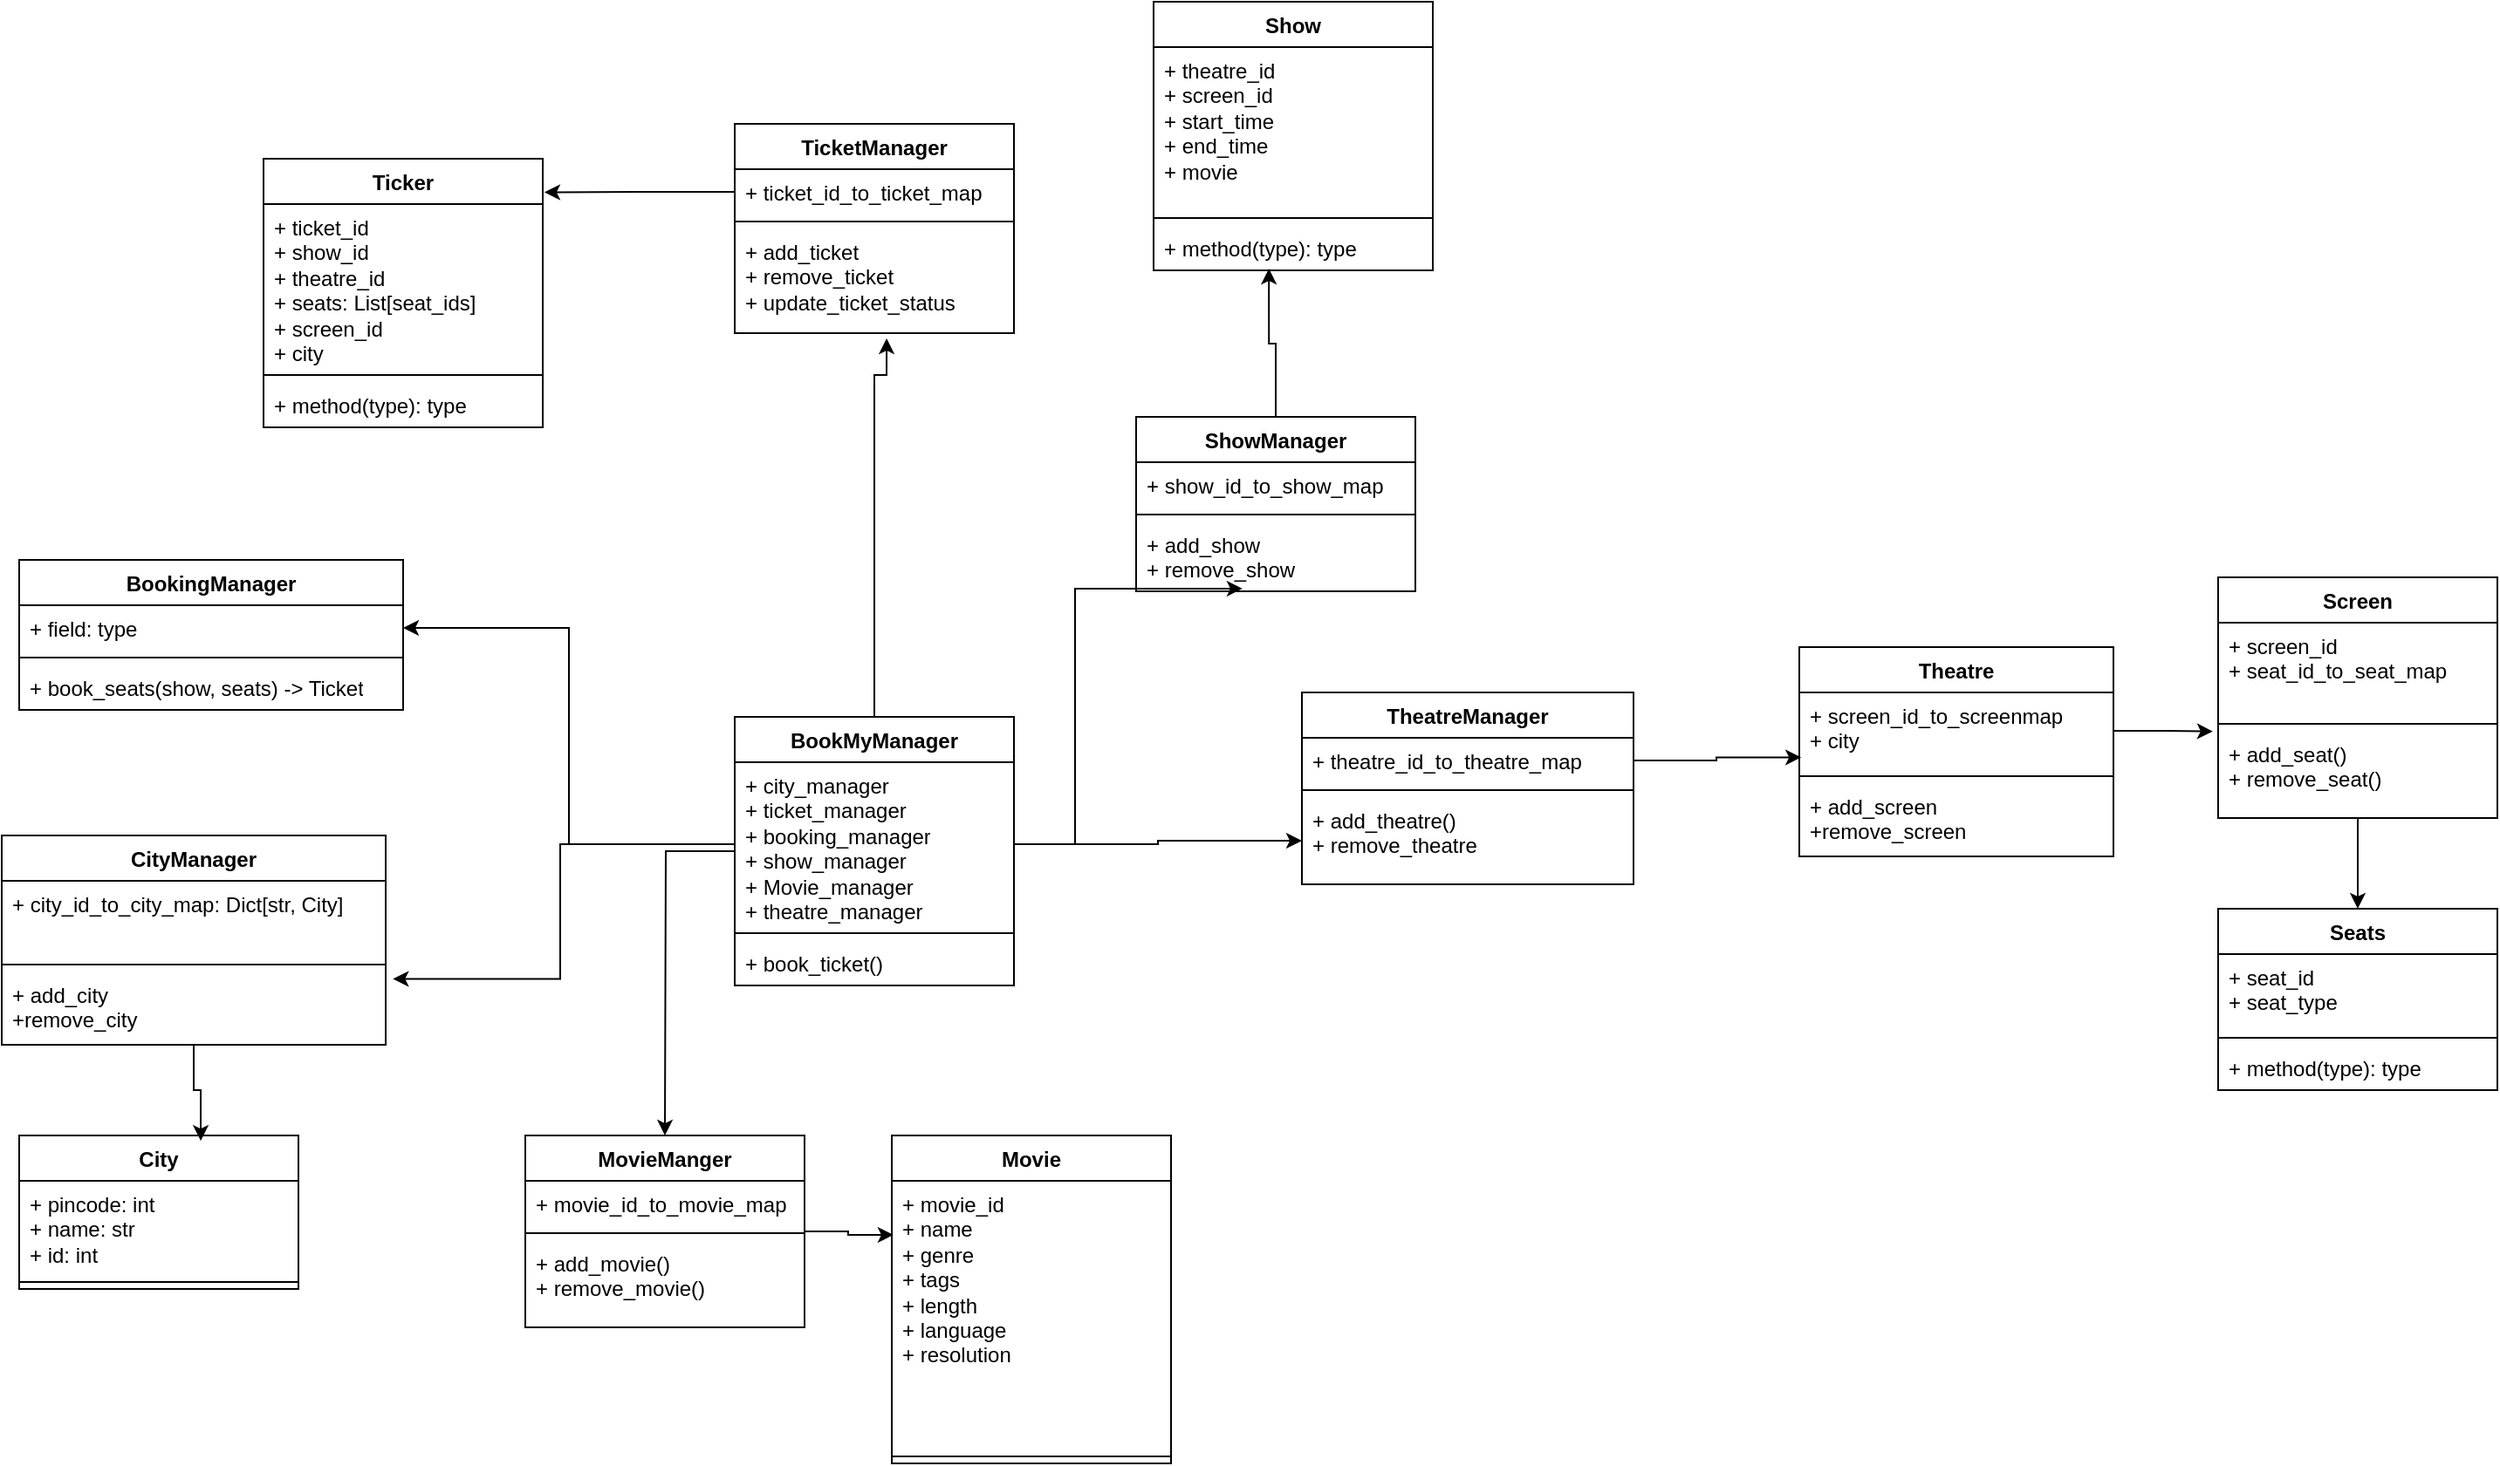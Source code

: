 <mxfile version="26.0.6">
  <diagram name="Page-1" id="taUIUAZM9T905PctPo04">
    <mxGraphModel dx="2033" dy="2209" grid="1" gridSize="10" guides="1" tooltips="1" connect="1" arrows="1" fold="1" page="1" pageScale="1" pageWidth="850" pageHeight="1100" math="0" shadow="0">
      <root>
        <mxCell id="0" />
        <mxCell id="1" parent="0" />
        <mxCell id="0FDRRa2D_WhrvJ5urZ2m-126" style="edgeStyle=orthogonalEdgeStyle;rounded=0;orthogonalLoop=1;jettySize=auto;html=1;" parent="1" source="0FDRRa2D_WhrvJ5urZ2m-48" edge="1">
          <mxGeometry relative="1" as="geometry">
            <mxPoint x="560" y="550" as="targetPoint" />
          </mxGeometry>
        </mxCell>
        <mxCell id="0FDRRa2D_WhrvJ5urZ2m-48" value="BookMyManager" style="swimlane;fontStyle=1;align=center;verticalAlign=top;childLayout=stackLayout;horizontal=1;startSize=26;horizontalStack=0;resizeParent=1;resizeParentMax=0;resizeLast=0;collapsible=1;marginBottom=0;whiteSpace=wrap;html=1;" parent="1" vertex="1">
          <mxGeometry x="600" y="310" width="160" height="154" as="geometry" />
        </mxCell>
        <mxCell id="0FDRRa2D_WhrvJ5urZ2m-49" value="+ city_manager&lt;div&gt;+ ticket_manager&lt;/div&gt;&lt;div&gt;+ booking_manager&lt;/div&gt;&lt;div&gt;+ show_manager&lt;/div&gt;&lt;div&gt;+ Movie_manager&lt;/div&gt;&lt;div&gt;+ theatre_manager&lt;/div&gt;" style="text;strokeColor=none;fillColor=none;align=left;verticalAlign=top;spacingLeft=4;spacingRight=4;overflow=hidden;rotatable=0;points=[[0,0.5],[1,0.5]];portConstraint=eastwest;whiteSpace=wrap;html=1;" parent="0FDRRa2D_WhrvJ5urZ2m-48" vertex="1">
          <mxGeometry y="26" width="160" height="94" as="geometry" />
        </mxCell>
        <mxCell id="0FDRRa2D_WhrvJ5urZ2m-50" value="" style="line;strokeWidth=1;fillColor=none;align=left;verticalAlign=middle;spacingTop=-1;spacingLeft=3;spacingRight=3;rotatable=0;labelPosition=right;points=[];portConstraint=eastwest;strokeColor=inherit;" parent="0FDRRa2D_WhrvJ5urZ2m-48" vertex="1">
          <mxGeometry y="120" width="160" height="8" as="geometry" />
        </mxCell>
        <mxCell id="0FDRRa2D_WhrvJ5urZ2m-51" value="+ book_ticket()&lt;div&gt;&lt;br&gt;&lt;/div&gt;&lt;div&gt;&lt;br&gt;&lt;/div&gt;" style="text;strokeColor=none;fillColor=none;align=left;verticalAlign=top;spacingLeft=4;spacingRight=4;overflow=hidden;rotatable=0;points=[[0,0.5],[1,0.5]];portConstraint=eastwest;whiteSpace=wrap;html=1;" parent="0FDRRa2D_WhrvJ5urZ2m-48" vertex="1">
          <mxGeometry y="128" width="160" height="26" as="geometry" />
        </mxCell>
        <mxCell id="0FDRRa2D_WhrvJ5urZ2m-52" value="TheatreManager" style="swimlane;fontStyle=1;align=center;verticalAlign=top;childLayout=stackLayout;horizontal=1;startSize=26;horizontalStack=0;resizeParent=1;resizeParentMax=0;resizeLast=0;collapsible=1;marginBottom=0;whiteSpace=wrap;html=1;" parent="1" vertex="1">
          <mxGeometry x="925" y="296" width="190" height="110" as="geometry" />
        </mxCell>
        <mxCell id="0FDRRa2D_WhrvJ5urZ2m-53" value="+ theatre_id_to_theatre_map" style="text;strokeColor=none;fillColor=none;align=left;verticalAlign=top;spacingLeft=4;spacingRight=4;overflow=hidden;rotatable=0;points=[[0,0.5],[1,0.5]];portConstraint=eastwest;whiteSpace=wrap;html=1;" parent="0FDRRa2D_WhrvJ5urZ2m-52" vertex="1">
          <mxGeometry y="26" width="190" height="26" as="geometry" />
        </mxCell>
        <mxCell id="0FDRRa2D_WhrvJ5urZ2m-54" value="" style="line;strokeWidth=1;fillColor=none;align=left;verticalAlign=middle;spacingTop=-1;spacingLeft=3;spacingRight=3;rotatable=0;labelPosition=right;points=[];portConstraint=eastwest;strokeColor=inherit;" parent="0FDRRa2D_WhrvJ5urZ2m-52" vertex="1">
          <mxGeometry y="52" width="190" height="8" as="geometry" />
        </mxCell>
        <mxCell id="0FDRRa2D_WhrvJ5urZ2m-55" value="+ add_theatre()&lt;div&gt;+ remove_theatre&lt;/div&gt;" style="text;strokeColor=none;fillColor=none;align=left;verticalAlign=top;spacingLeft=4;spacingRight=4;overflow=hidden;rotatable=0;points=[[0,0.5],[1,0.5]];portConstraint=eastwest;whiteSpace=wrap;html=1;" parent="0FDRRa2D_WhrvJ5urZ2m-52" vertex="1">
          <mxGeometry y="60" width="190" height="50" as="geometry" />
        </mxCell>
        <mxCell id="0FDRRa2D_WhrvJ5urZ2m-56" value="Theatre" style="swimlane;fontStyle=1;align=center;verticalAlign=top;childLayout=stackLayout;horizontal=1;startSize=26;horizontalStack=0;resizeParent=1;resizeParentMax=0;resizeLast=0;collapsible=1;marginBottom=0;whiteSpace=wrap;html=1;" parent="1" vertex="1">
          <mxGeometry x="1210" y="270" width="180" height="120" as="geometry" />
        </mxCell>
        <mxCell id="0FDRRa2D_WhrvJ5urZ2m-57" value="+ screen_id_to_screenmap&lt;div&gt;+ city&lt;/div&gt;&lt;div&gt;&lt;br&gt;&lt;/div&gt;" style="text;strokeColor=none;fillColor=none;align=left;verticalAlign=top;spacingLeft=4;spacingRight=4;overflow=hidden;rotatable=0;points=[[0,0.5],[1,0.5]];portConstraint=eastwest;whiteSpace=wrap;html=1;" parent="0FDRRa2D_WhrvJ5urZ2m-56" vertex="1">
          <mxGeometry y="26" width="180" height="44" as="geometry" />
        </mxCell>
        <mxCell id="0FDRRa2D_WhrvJ5urZ2m-58" value="" style="line;strokeWidth=1;fillColor=none;align=left;verticalAlign=middle;spacingTop=-1;spacingLeft=3;spacingRight=3;rotatable=0;labelPosition=right;points=[];portConstraint=eastwest;strokeColor=inherit;" parent="0FDRRa2D_WhrvJ5urZ2m-56" vertex="1">
          <mxGeometry y="70" width="180" height="8" as="geometry" />
        </mxCell>
        <mxCell id="0FDRRa2D_WhrvJ5urZ2m-59" value="+ add_screen&lt;div&gt;+remove_screen&lt;/div&gt;" style="text;strokeColor=none;fillColor=none;align=left;verticalAlign=top;spacingLeft=4;spacingRight=4;overflow=hidden;rotatable=0;points=[[0,0.5],[1,0.5]];portConstraint=eastwest;whiteSpace=wrap;html=1;" parent="0FDRRa2D_WhrvJ5urZ2m-56" vertex="1">
          <mxGeometry y="78" width="180" height="42" as="geometry" />
        </mxCell>
        <mxCell id="0FDRRa2D_WhrvJ5urZ2m-60" value="ShowManager" style="swimlane;fontStyle=1;align=center;verticalAlign=top;childLayout=stackLayout;horizontal=1;startSize=26;horizontalStack=0;resizeParent=1;resizeParentMax=0;resizeLast=0;collapsible=1;marginBottom=0;whiteSpace=wrap;html=1;" parent="1" vertex="1">
          <mxGeometry x="830" y="138" width="160" height="100" as="geometry" />
        </mxCell>
        <mxCell id="0FDRRa2D_WhrvJ5urZ2m-61" value="+ show_id_to_show_map" style="text;strokeColor=none;fillColor=none;align=left;verticalAlign=top;spacingLeft=4;spacingRight=4;overflow=hidden;rotatable=0;points=[[0,0.5],[1,0.5]];portConstraint=eastwest;whiteSpace=wrap;html=1;" parent="0FDRRa2D_WhrvJ5urZ2m-60" vertex="1">
          <mxGeometry y="26" width="160" height="26" as="geometry" />
        </mxCell>
        <mxCell id="0FDRRa2D_WhrvJ5urZ2m-62" value="" style="line;strokeWidth=1;fillColor=none;align=left;verticalAlign=middle;spacingTop=-1;spacingLeft=3;spacingRight=3;rotatable=0;labelPosition=right;points=[];portConstraint=eastwest;strokeColor=inherit;" parent="0FDRRa2D_WhrvJ5urZ2m-60" vertex="1">
          <mxGeometry y="52" width="160" height="8" as="geometry" />
        </mxCell>
        <mxCell id="0FDRRa2D_WhrvJ5urZ2m-63" value="+ add_show&lt;div&gt;+ remove_show&lt;/div&gt;" style="text;strokeColor=none;fillColor=none;align=left;verticalAlign=top;spacingLeft=4;spacingRight=4;overflow=hidden;rotatable=0;points=[[0,0.5],[1,0.5]];portConstraint=eastwest;whiteSpace=wrap;html=1;" parent="0FDRRa2D_WhrvJ5urZ2m-60" vertex="1">
          <mxGeometry y="60" width="160" height="40" as="geometry" />
        </mxCell>
        <mxCell id="0FDRRa2D_WhrvJ5urZ2m-131" style="edgeStyle=orthogonalEdgeStyle;rounded=0;orthogonalLoop=1;jettySize=auto;html=1;entryX=0.5;entryY=0;entryDx=0;entryDy=0;" parent="1" source="0FDRRa2D_WhrvJ5urZ2m-71" target="0FDRRa2D_WhrvJ5urZ2m-127" edge="1">
          <mxGeometry relative="1" as="geometry" />
        </mxCell>
        <mxCell id="0FDRRa2D_WhrvJ5urZ2m-71" value="Screen" style="swimlane;fontStyle=1;align=center;verticalAlign=top;childLayout=stackLayout;horizontal=1;startSize=26;horizontalStack=0;resizeParent=1;resizeParentMax=0;resizeLast=0;collapsible=1;marginBottom=0;whiteSpace=wrap;html=1;" parent="1" vertex="1">
          <mxGeometry x="1450" y="230" width="160" height="138" as="geometry" />
        </mxCell>
        <mxCell id="0FDRRa2D_WhrvJ5urZ2m-72" value="+ screen_id&lt;div&gt;+ seat_id_to_seat_map&lt;/div&gt;" style="text;strokeColor=none;fillColor=none;align=left;verticalAlign=top;spacingLeft=4;spacingRight=4;overflow=hidden;rotatable=0;points=[[0,0.5],[1,0.5]];portConstraint=eastwest;whiteSpace=wrap;html=1;" parent="0FDRRa2D_WhrvJ5urZ2m-71" vertex="1">
          <mxGeometry y="26" width="160" height="54" as="geometry" />
        </mxCell>
        <mxCell id="0FDRRa2D_WhrvJ5urZ2m-73" value="" style="line;strokeWidth=1;fillColor=none;align=left;verticalAlign=middle;spacingTop=-1;spacingLeft=3;spacingRight=3;rotatable=0;labelPosition=right;points=[];portConstraint=eastwest;strokeColor=inherit;" parent="0FDRRa2D_WhrvJ5urZ2m-71" vertex="1">
          <mxGeometry y="80" width="160" height="8" as="geometry" />
        </mxCell>
        <mxCell id="0FDRRa2D_WhrvJ5urZ2m-74" value="+ add_seat()&lt;div&gt;+ remove_seat()&lt;/div&gt;" style="text;strokeColor=none;fillColor=none;align=left;verticalAlign=top;spacingLeft=4;spacingRight=4;overflow=hidden;rotatable=0;points=[[0,0.5],[1,0.5]];portConstraint=eastwest;whiteSpace=wrap;html=1;" parent="0FDRRa2D_WhrvJ5urZ2m-71" vertex="1">
          <mxGeometry y="88" width="160" height="50" as="geometry" />
        </mxCell>
        <mxCell id="0FDRRa2D_WhrvJ5urZ2m-83" value="Show" style="swimlane;fontStyle=1;align=center;verticalAlign=top;childLayout=stackLayout;horizontal=1;startSize=26;horizontalStack=0;resizeParent=1;resizeParentMax=0;resizeLast=0;collapsible=1;marginBottom=0;whiteSpace=wrap;html=1;" parent="1" vertex="1">
          <mxGeometry x="840" y="-100" width="160" height="154" as="geometry" />
        </mxCell>
        <mxCell id="0FDRRa2D_WhrvJ5urZ2m-84" value="+ theatre_id&lt;div&gt;+ screen_id&lt;/div&gt;&lt;div&gt;+ start_time&lt;/div&gt;&lt;div&gt;+ end_time&lt;/div&gt;&lt;div&gt;+ movie&lt;/div&gt;" style="text;strokeColor=none;fillColor=none;align=left;verticalAlign=top;spacingLeft=4;spacingRight=4;overflow=hidden;rotatable=0;points=[[0,0.5],[1,0.5]];portConstraint=eastwest;whiteSpace=wrap;html=1;" parent="0FDRRa2D_WhrvJ5urZ2m-83" vertex="1">
          <mxGeometry y="26" width="160" height="94" as="geometry" />
        </mxCell>
        <mxCell id="0FDRRa2D_WhrvJ5urZ2m-85" value="" style="line;strokeWidth=1;fillColor=none;align=left;verticalAlign=middle;spacingTop=-1;spacingLeft=3;spacingRight=3;rotatable=0;labelPosition=right;points=[];portConstraint=eastwest;strokeColor=inherit;" parent="0FDRRa2D_WhrvJ5urZ2m-83" vertex="1">
          <mxGeometry y="120" width="160" height="8" as="geometry" />
        </mxCell>
        <mxCell id="0FDRRa2D_WhrvJ5urZ2m-86" value="+ method(type): type" style="text;strokeColor=none;fillColor=none;align=left;verticalAlign=top;spacingLeft=4;spacingRight=4;overflow=hidden;rotatable=0;points=[[0,0.5],[1,0.5]];portConstraint=eastwest;whiteSpace=wrap;html=1;" parent="0FDRRa2D_WhrvJ5urZ2m-83" vertex="1">
          <mxGeometry y="128" width="160" height="26" as="geometry" />
        </mxCell>
        <mxCell id="0FDRRa2D_WhrvJ5urZ2m-87" value="TicketManager" style="swimlane;fontStyle=1;align=center;verticalAlign=top;childLayout=stackLayout;horizontal=1;startSize=26;horizontalStack=0;resizeParent=1;resizeParentMax=0;resizeLast=0;collapsible=1;marginBottom=0;whiteSpace=wrap;html=1;" parent="1" vertex="1">
          <mxGeometry x="600" y="-30" width="160" height="120" as="geometry" />
        </mxCell>
        <mxCell id="0FDRRa2D_WhrvJ5urZ2m-88" value="+ ticket_id_to_ticket_map" style="text;strokeColor=none;fillColor=none;align=left;verticalAlign=top;spacingLeft=4;spacingRight=4;overflow=hidden;rotatable=0;points=[[0,0.5],[1,0.5]];portConstraint=eastwest;whiteSpace=wrap;html=1;" parent="0FDRRa2D_WhrvJ5urZ2m-87" vertex="1">
          <mxGeometry y="26" width="160" height="26" as="geometry" />
        </mxCell>
        <mxCell id="0FDRRa2D_WhrvJ5urZ2m-89" value="" style="line;strokeWidth=1;fillColor=none;align=left;verticalAlign=middle;spacingTop=-1;spacingLeft=3;spacingRight=3;rotatable=0;labelPosition=right;points=[];portConstraint=eastwest;strokeColor=inherit;" parent="0FDRRa2D_WhrvJ5urZ2m-87" vertex="1">
          <mxGeometry y="52" width="160" height="8" as="geometry" />
        </mxCell>
        <mxCell id="0FDRRa2D_WhrvJ5urZ2m-90" value="+ add_ticket&lt;div&gt;+ remove_ticket&lt;/div&gt;&lt;div&gt;+ update_ticket_status&lt;/div&gt;" style="text;strokeColor=none;fillColor=none;align=left;verticalAlign=top;spacingLeft=4;spacingRight=4;overflow=hidden;rotatable=0;points=[[0,0.5],[1,0.5]];portConstraint=eastwest;whiteSpace=wrap;html=1;" parent="0FDRRa2D_WhrvJ5urZ2m-87" vertex="1">
          <mxGeometry y="60" width="160" height="60" as="geometry" />
        </mxCell>
        <mxCell id="0FDRRa2D_WhrvJ5urZ2m-91" value="Ticker" style="swimlane;fontStyle=1;align=center;verticalAlign=top;childLayout=stackLayout;horizontal=1;startSize=26;horizontalStack=0;resizeParent=1;resizeParentMax=0;resizeLast=0;collapsible=1;marginBottom=0;whiteSpace=wrap;html=1;" parent="1" vertex="1">
          <mxGeometry x="330" y="-10" width="160" height="154" as="geometry" />
        </mxCell>
        <mxCell id="0FDRRa2D_WhrvJ5urZ2m-92" value="+ ticket_id&lt;div&gt;+ show_id&lt;/div&gt;&lt;div&gt;+ theatre_id&lt;/div&gt;&lt;div&gt;+ seats: List[seat_ids]&lt;/div&gt;&lt;div&gt;+ screen_id&lt;/div&gt;&lt;div&gt;+ city&lt;/div&gt;" style="text;strokeColor=none;fillColor=none;align=left;verticalAlign=top;spacingLeft=4;spacingRight=4;overflow=hidden;rotatable=0;points=[[0,0.5],[1,0.5]];portConstraint=eastwest;whiteSpace=wrap;html=1;" parent="0FDRRa2D_WhrvJ5urZ2m-91" vertex="1">
          <mxGeometry y="26" width="160" height="94" as="geometry" />
        </mxCell>
        <mxCell id="0FDRRa2D_WhrvJ5urZ2m-93" value="" style="line;strokeWidth=1;fillColor=none;align=left;verticalAlign=middle;spacingTop=-1;spacingLeft=3;spacingRight=3;rotatable=0;labelPosition=right;points=[];portConstraint=eastwest;strokeColor=inherit;" parent="0FDRRa2D_WhrvJ5urZ2m-91" vertex="1">
          <mxGeometry y="120" width="160" height="8" as="geometry" />
        </mxCell>
        <mxCell id="0FDRRa2D_WhrvJ5urZ2m-94" value="+ method(type): type" style="text;strokeColor=none;fillColor=none;align=left;verticalAlign=top;spacingLeft=4;spacingRight=4;overflow=hidden;rotatable=0;points=[[0,0.5],[1,0.5]];portConstraint=eastwest;whiteSpace=wrap;html=1;" parent="0FDRRa2D_WhrvJ5urZ2m-91" vertex="1">
          <mxGeometry y="128" width="160" height="26" as="geometry" />
        </mxCell>
        <mxCell id="0FDRRa2D_WhrvJ5urZ2m-95" value="BookingManager" style="swimlane;fontStyle=1;align=center;verticalAlign=top;childLayout=stackLayout;horizontal=1;startSize=26;horizontalStack=0;resizeParent=1;resizeParentMax=0;resizeLast=0;collapsible=1;marginBottom=0;whiteSpace=wrap;html=1;" parent="1" vertex="1">
          <mxGeometry x="190" y="220" width="220" height="86" as="geometry" />
        </mxCell>
        <mxCell id="0FDRRa2D_WhrvJ5urZ2m-96" value="+ field: type" style="text;strokeColor=none;fillColor=none;align=left;verticalAlign=top;spacingLeft=4;spacingRight=4;overflow=hidden;rotatable=0;points=[[0,0.5],[1,0.5]];portConstraint=eastwest;whiteSpace=wrap;html=1;" parent="0FDRRa2D_WhrvJ5urZ2m-95" vertex="1">
          <mxGeometry y="26" width="220" height="26" as="geometry" />
        </mxCell>
        <mxCell id="0FDRRa2D_WhrvJ5urZ2m-97" value="" style="line;strokeWidth=1;fillColor=none;align=left;verticalAlign=middle;spacingTop=-1;spacingLeft=3;spacingRight=3;rotatable=0;labelPosition=right;points=[];portConstraint=eastwest;strokeColor=inherit;" parent="0FDRRa2D_WhrvJ5urZ2m-95" vertex="1">
          <mxGeometry y="52" width="220" height="8" as="geometry" />
        </mxCell>
        <mxCell id="0FDRRa2D_WhrvJ5urZ2m-98" value="+ book_seats(show, seats) -&amp;gt; Ticket" style="text;strokeColor=none;fillColor=none;align=left;verticalAlign=top;spacingLeft=4;spacingRight=4;overflow=hidden;rotatable=0;points=[[0,0.5],[1,0.5]];portConstraint=eastwest;whiteSpace=wrap;html=1;" parent="0FDRRa2D_WhrvJ5urZ2m-95" vertex="1">
          <mxGeometry y="60" width="220" height="26" as="geometry" />
        </mxCell>
        <mxCell id="0FDRRa2D_WhrvJ5urZ2m-99" value="CityManager" style="swimlane;fontStyle=1;align=center;verticalAlign=top;childLayout=stackLayout;horizontal=1;startSize=26;horizontalStack=0;resizeParent=1;resizeParentMax=0;resizeLast=0;collapsible=1;marginBottom=0;whiteSpace=wrap;html=1;" parent="1" vertex="1">
          <mxGeometry x="180" y="378" width="220" height="120" as="geometry" />
        </mxCell>
        <mxCell id="0FDRRa2D_WhrvJ5urZ2m-100" value="+ city_id_to_city_map: Dict[str, City]" style="text;strokeColor=none;fillColor=none;align=left;verticalAlign=top;spacingLeft=4;spacingRight=4;overflow=hidden;rotatable=0;points=[[0,0.5],[1,0.5]];portConstraint=eastwest;whiteSpace=wrap;html=1;" parent="0FDRRa2D_WhrvJ5urZ2m-99" vertex="1">
          <mxGeometry y="26" width="220" height="44" as="geometry" />
        </mxCell>
        <mxCell id="0FDRRa2D_WhrvJ5urZ2m-101" value="" style="line;strokeWidth=1;fillColor=none;align=left;verticalAlign=middle;spacingTop=-1;spacingLeft=3;spacingRight=3;rotatable=0;labelPosition=right;points=[];portConstraint=eastwest;strokeColor=inherit;" parent="0FDRRa2D_WhrvJ5urZ2m-99" vertex="1">
          <mxGeometry y="70" width="220" height="8" as="geometry" />
        </mxCell>
        <mxCell id="0FDRRa2D_WhrvJ5urZ2m-102" value="+ add_city&lt;div&gt;+remove_city&lt;/div&gt;" style="text;strokeColor=none;fillColor=none;align=left;verticalAlign=top;spacingLeft=4;spacingRight=4;overflow=hidden;rotatable=0;points=[[0,0.5],[1,0.5]];portConstraint=eastwest;whiteSpace=wrap;html=1;" parent="0FDRRa2D_WhrvJ5urZ2m-99" vertex="1">
          <mxGeometry y="78" width="220" height="42" as="geometry" />
        </mxCell>
        <mxCell id="0FDRRa2D_WhrvJ5urZ2m-103" value="City" style="swimlane;fontStyle=1;align=center;verticalAlign=top;childLayout=stackLayout;horizontal=1;startSize=26;horizontalStack=0;resizeParent=1;resizeParentMax=0;resizeLast=0;collapsible=1;marginBottom=0;whiteSpace=wrap;html=1;" parent="1" vertex="1">
          <mxGeometry x="190" y="550" width="160" height="88" as="geometry" />
        </mxCell>
        <mxCell id="0FDRRa2D_WhrvJ5urZ2m-104" value="+ pincode: int&lt;div&gt;+ name: str&lt;/div&gt;&lt;div&gt;+ id: int&lt;/div&gt;" style="text;strokeColor=none;fillColor=none;align=left;verticalAlign=top;spacingLeft=4;spacingRight=4;overflow=hidden;rotatable=0;points=[[0,0.5],[1,0.5]];portConstraint=eastwest;whiteSpace=wrap;html=1;" parent="0FDRRa2D_WhrvJ5urZ2m-103" vertex="1">
          <mxGeometry y="26" width="160" height="54" as="geometry" />
        </mxCell>
        <mxCell id="0FDRRa2D_WhrvJ5urZ2m-105" value="" style="line;strokeWidth=1;fillColor=none;align=left;verticalAlign=middle;spacingTop=-1;spacingLeft=3;spacingRight=3;rotatable=0;labelPosition=right;points=[];portConstraint=eastwest;strokeColor=inherit;" parent="0FDRRa2D_WhrvJ5urZ2m-103" vertex="1">
          <mxGeometry y="80" width="160" height="8" as="geometry" />
        </mxCell>
        <mxCell id="0FDRRa2D_WhrvJ5urZ2m-107" style="edgeStyle=orthogonalEdgeStyle;rounded=0;orthogonalLoop=1;jettySize=auto;html=1;entryX=0.65;entryY=0.035;entryDx=0;entryDy=0;entryPerimeter=0;" parent="1" source="0FDRRa2D_WhrvJ5urZ2m-99" target="0FDRRa2D_WhrvJ5urZ2m-103" edge="1">
          <mxGeometry relative="1" as="geometry" />
        </mxCell>
        <mxCell id="0FDRRa2D_WhrvJ5urZ2m-109" style="edgeStyle=orthogonalEdgeStyle;rounded=0;orthogonalLoop=1;jettySize=auto;html=1;entryX=1.006;entryY=0.125;entryDx=0;entryDy=0;entryPerimeter=0;" parent="1" source="0FDRRa2D_WhrvJ5urZ2m-88" target="0FDRRa2D_WhrvJ5urZ2m-91" edge="1">
          <mxGeometry relative="1" as="geometry" />
        </mxCell>
        <mxCell id="0FDRRa2D_WhrvJ5urZ2m-111" style="edgeStyle=orthogonalEdgeStyle;rounded=0;orthogonalLoop=1;jettySize=auto;html=1;entryX=1;entryY=0.5;entryDx=0;entryDy=0;" parent="1" source="0FDRRa2D_WhrvJ5urZ2m-49" target="0FDRRa2D_WhrvJ5urZ2m-96" edge="1">
          <mxGeometry relative="1" as="geometry" />
        </mxCell>
        <mxCell id="0FDRRa2D_WhrvJ5urZ2m-112" style="edgeStyle=orthogonalEdgeStyle;rounded=0;orthogonalLoop=1;jettySize=auto;html=1;entryX=1.019;entryY=0.1;entryDx=0;entryDy=0;entryPerimeter=0;" parent="1" source="0FDRRa2D_WhrvJ5urZ2m-49" target="0FDRRa2D_WhrvJ5urZ2m-102" edge="1">
          <mxGeometry relative="1" as="geometry" />
        </mxCell>
        <mxCell id="0FDRRa2D_WhrvJ5urZ2m-115" style="edgeStyle=orthogonalEdgeStyle;rounded=0;orthogonalLoop=1;jettySize=auto;html=1;entryX=0.381;entryY=0.962;entryDx=0;entryDy=0;entryPerimeter=0;" parent="1" source="0FDRRa2D_WhrvJ5urZ2m-49" target="0FDRRa2D_WhrvJ5urZ2m-63" edge="1">
          <mxGeometry relative="1" as="geometry" />
        </mxCell>
        <mxCell id="0FDRRa2D_WhrvJ5urZ2m-117" value="MovieManger" style="swimlane;fontStyle=1;align=center;verticalAlign=top;childLayout=stackLayout;horizontal=1;startSize=26;horizontalStack=0;resizeParent=1;resizeParentMax=0;resizeLast=0;collapsible=1;marginBottom=0;whiteSpace=wrap;html=1;" parent="1" vertex="1">
          <mxGeometry x="480" y="550" width="160" height="110" as="geometry" />
        </mxCell>
        <mxCell id="0FDRRa2D_WhrvJ5urZ2m-118" value="+ movie_id_to_movie_map" style="text;strokeColor=none;fillColor=none;align=left;verticalAlign=top;spacingLeft=4;spacingRight=4;overflow=hidden;rotatable=0;points=[[0,0.5],[1,0.5]];portConstraint=eastwest;whiteSpace=wrap;html=1;" parent="0FDRRa2D_WhrvJ5urZ2m-117" vertex="1">
          <mxGeometry y="26" width="160" height="26" as="geometry" />
        </mxCell>
        <mxCell id="0FDRRa2D_WhrvJ5urZ2m-119" value="" style="line;strokeWidth=1;fillColor=none;align=left;verticalAlign=middle;spacingTop=-1;spacingLeft=3;spacingRight=3;rotatable=0;labelPosition=right;points=[];portConstraint=eastwest;strokeColor=inherit;" parent="0FDRRa2D_WhrvJ5urZ2m-117" vertex="1">
          <mxGeometry y="52" width="160" height="8" as="geometry" />
        </mxCell>
        <mxCell id="0FDRRa2D_WhrvJ5urZ2m-120" value="+ add_movie()&lt;div&gt;+ remove_movie()&lt;/div&gt;" style="text;strokeColor=none;fillColor=none;align=left;verticalAlign=top;spacingLeft=4;spacingRight=4;overflow=hidden;rotatable=0;points=[[0,0.5],[1,0.5]];portConstraint=eastwest;whiteSpace=wrap;html=1;" parent="0FDRRa2D_WhrvJ5urZ2m-117" vertex="1">
          <mxGeometry y="60" width="160" height="50" as="geometry" />
        </mxCell>
        <mxCell id="0FDRRa2D_WhrvJ5urZ2m-121" value="Movie" style="swimlane;fontStyle=1;align=center;verticalAlign=top;childLayout=stackLayout;horizontal=1;startSize=26;horizontalStack=0;resizeParent=1;resizeParentMax=0;resizeLast=0;collapsible=1;marginBottom=0;whiteSpace=wrap;html=1;" parent="1" vertex="1">
          <mxGeometry x="690" y="550" width="160" height="188" as="geometry" />
        </mxCell>
        <mxCell id="0FDRRa2D_WhrvJ5urZ2m-122" value="+ movie_id&lt;div&gt;+ name&lt;/div&gt;&lt;div&gt;+ genre&lt;/div&gt;&lt;div&gt;+ tags&lt;/div&gt;&lt;div&gt;+ length&lt;/div&gt;&lt;div&gt;+ language&lt;/div&gt;&lt;div&gt;+ resolution&lt;/div&gt;" style="text;strokeColor=none;fillColor=none;align=left;verticalAlign=top;spacingLeft=4;spacingRight=4;overflow=hidden;rotatable=0;points=[[0,0.5],[1,0.5]];portConstraint=eastwest;whiteSpace=wrap;html=1;" parent="0FDRRa2D_WhrvJ5urZ2m-121" vertex="1">
          <mxGeometry y="26" width="160" height="154" as="geometry" />
        </mxCell>
        <mxCell id="0FDRRa2D_WhrvJ5urZ2m-123" value="" style="line;strokeWidth=1;fillColor=none;align=left;verticalAlign=middle;spacingTop=-1;spacingLeft=3;spacingRight=3;rotatable=0;labelPosition=right;points=[];portConstraint=eastwest;strokeColor=inherit;" parent="0FDRRa2D_WhrvJ5urZ2m-121" vertex="1">
          <mxGeometry y="180" width="160" height="8" as="geometry" />
        </mxCell>
        <mxCell id="0FDRRa2D_WhrvJ5urZ2m-127" value="Seats" style="swimlane;fontStyle=1;align=center;verticalAlign=top;childLayout=stackLayout;horizontal=1;startSize=26;horizontalStack=0;resizeParent=1;resizeParentMax=0;resizeLast=0;collapsible=1;marginBottom=0;whiteSpace=wrap;html=1;" parent="1" vertex="1">
          <mxGeometry x="1450" y="420" width="160" height="104" as="geometry" />
        </mxCell>
        <mxCell id="0FDRRa2D_WhrvJ5urZ2m-128" value="+ seat_id&lt;div&gt;+ seat_type&lt;/div&gt;" style="text;strokeColor=none;fillColor=none;align=left;verticalAlign=top;spacingLeft=4;spacingRight=4;overflow=hidden;rotatable=0;points=[[0,0.5],[1,0.5]];portConstraint=eastwest;whiteSpace=wrap;html=1;" parent="0FDRRa2D_WhrvJ5urZ2m-127" vertex="1">
          <mxGeometry y="26" width="160" height="44" as="geometry" />
        </mxCell>
        <mxCell id="0FDRRa2D_WhrvJ5urZ2m-129" value="" style="line;strokeWidth=1;fillColor=none;align=left;verticalAlign=middle;spacingTop=-1;spacingLeft=3;spacingRight=3;rotatable=0;labelPosition=right;points=[];portConstraint=eastwest;strokeColor=inherit;" parent="0FDRRa2D_WhrvJ5urZ2m-127" vertex="1">
          <mxGeometry y="70" width="160" height="8" as="geometry" />
        </mxCell>
        <mxCell id="0FDRRa2D_WhrvJ5urZ2m-130" value="+ method(type): type" style="text;strokeColor=none;fillColor=none;align=left;verticalAlign=top;spacingLeft=4;spacingRight=4;overflow=hidden;rotatable=0;points=[[0,0.5],[1,0.5]];portConstraint=eastwest;whiteSpace=wrap;html=1;" parent="0FDRRa2D_WhrvJ5urZ2m-127" vertex="1">
          <mxGeometry y="78" width="160" height="26" as="geometry" />
        </mxCell>
        <mxCell id="0FDRRa2D_WhrvJ5urZ2m-133" style="edgeStyle=orthogonalEdgeStyle;rounded=0;orthogonalLoop=1;jettySize=auto;html=1;entryX=-0.019;entryY=1.154;entryDx=0;entryDy=0;entryPerimeter=0;" parent="1" source="0FDRRa2D_WhrvJ5urZ2m-57" target="0FDRRa2D_WhrvJ5urZ2m-72" edge="1">
          <mxGeometry relative="1" as="geometry" />
        </mxCell>
        <mxCell id="0FDRRa2D_WhrvJ5urZ2m-134" style="edgeStyle=orthogonalEdgeStyle;rounded=0;orthogonalLoop=1;jettySize=auto;html=1;entryX=0.006;entryY=0.846;entryDx=0;entryDy=0;entryPerimeter=0;" parent="1" source="0FDRRa2D_WhrvJ5urZ2m-53" target="0FDRRa2D_WhrvJ5urZ2m-57" edge="1">
          <mxGeometry relative="1" as="geometry" />
        </mxCell>
        <mxCell id="0FDRRa2D_WhrvJ5urZ2m-135" style="edgeStyle=orthogonalEdgeStyle;rounded=0;orthogonalLoop=1;jettySize=auto;html=1;entryX=0;entryY=0.5;entryDx=0;entryDy=0;" parent="1" source="0FDRRa2D_WhrvJ5urZ2m-49" target="0FDRRa2D_WhrvJ5urZ2m-55" edge="1">
          <mxGeometry relative="1" as="geometry" />
        </mxCell>
        <mxCell id="f5nJZXLtFxJmkVuH8lBV-1" style="edgeStyle=orthogonalEdgeStyle;rounded=0;orthogonalLoop=1;jettySize=auto;html=1;entryX=0.413;entryY=0.962;entryDx=0;entryDy=0;entryPerimeter=0;" parent="1" source="0FDRRa2D_WhrvJ5urZ2m-60" target="0FDRRa2D_WhrvJ5urZ2m-86" edge="1">
          <mxGeometry relative="1" as="geometry" />
        </mxCell>
        <mxCell id="f5nJZXLtFxJmkVuH8lBV-2" style="edgeStyle=orthogonalEdgeStyle;rounded=0;orthogonalLoop=1;jettySize=auto;html=1;entryX=0.544;entryY=1.05;entryDx=0;entryDy=0;entryPerimeter=0;" parent="1" source="0FDRRa2D_WhrvJ5urZ2m-48" target="0FDRRa2D_WhrvJ5urZ2m-90" edge="1">
          <mxGeometry relative="1" as="geometry">
            <Array as="points">
              <mxPoint x="680" y="114" />
            </Array>
          </mxGeometry>
        </mxCell>
        <mxCell id="f5nJZXLtFxJmkVuH8lBV-3" style="edgeStyle=orthogonalEdgeStyle;rounded=0;orthogonalLoop=1;jettySize=auto;html=1;entryX=0.006;entryY=0.201;entryDx=0;entryDy=0;entryPerimeter=0;" parent="1" source="0FDRRa2D_WhrvJ5urZ2m-117" target="0FDRRa2D_WhrvJ5urZ2m-122" edge="1">
          <mxGeometry relative="1" as="geometry" />
        </mxCell>
      </root>
    </mxGraphModel>
  </diagram>
</mxfile>
